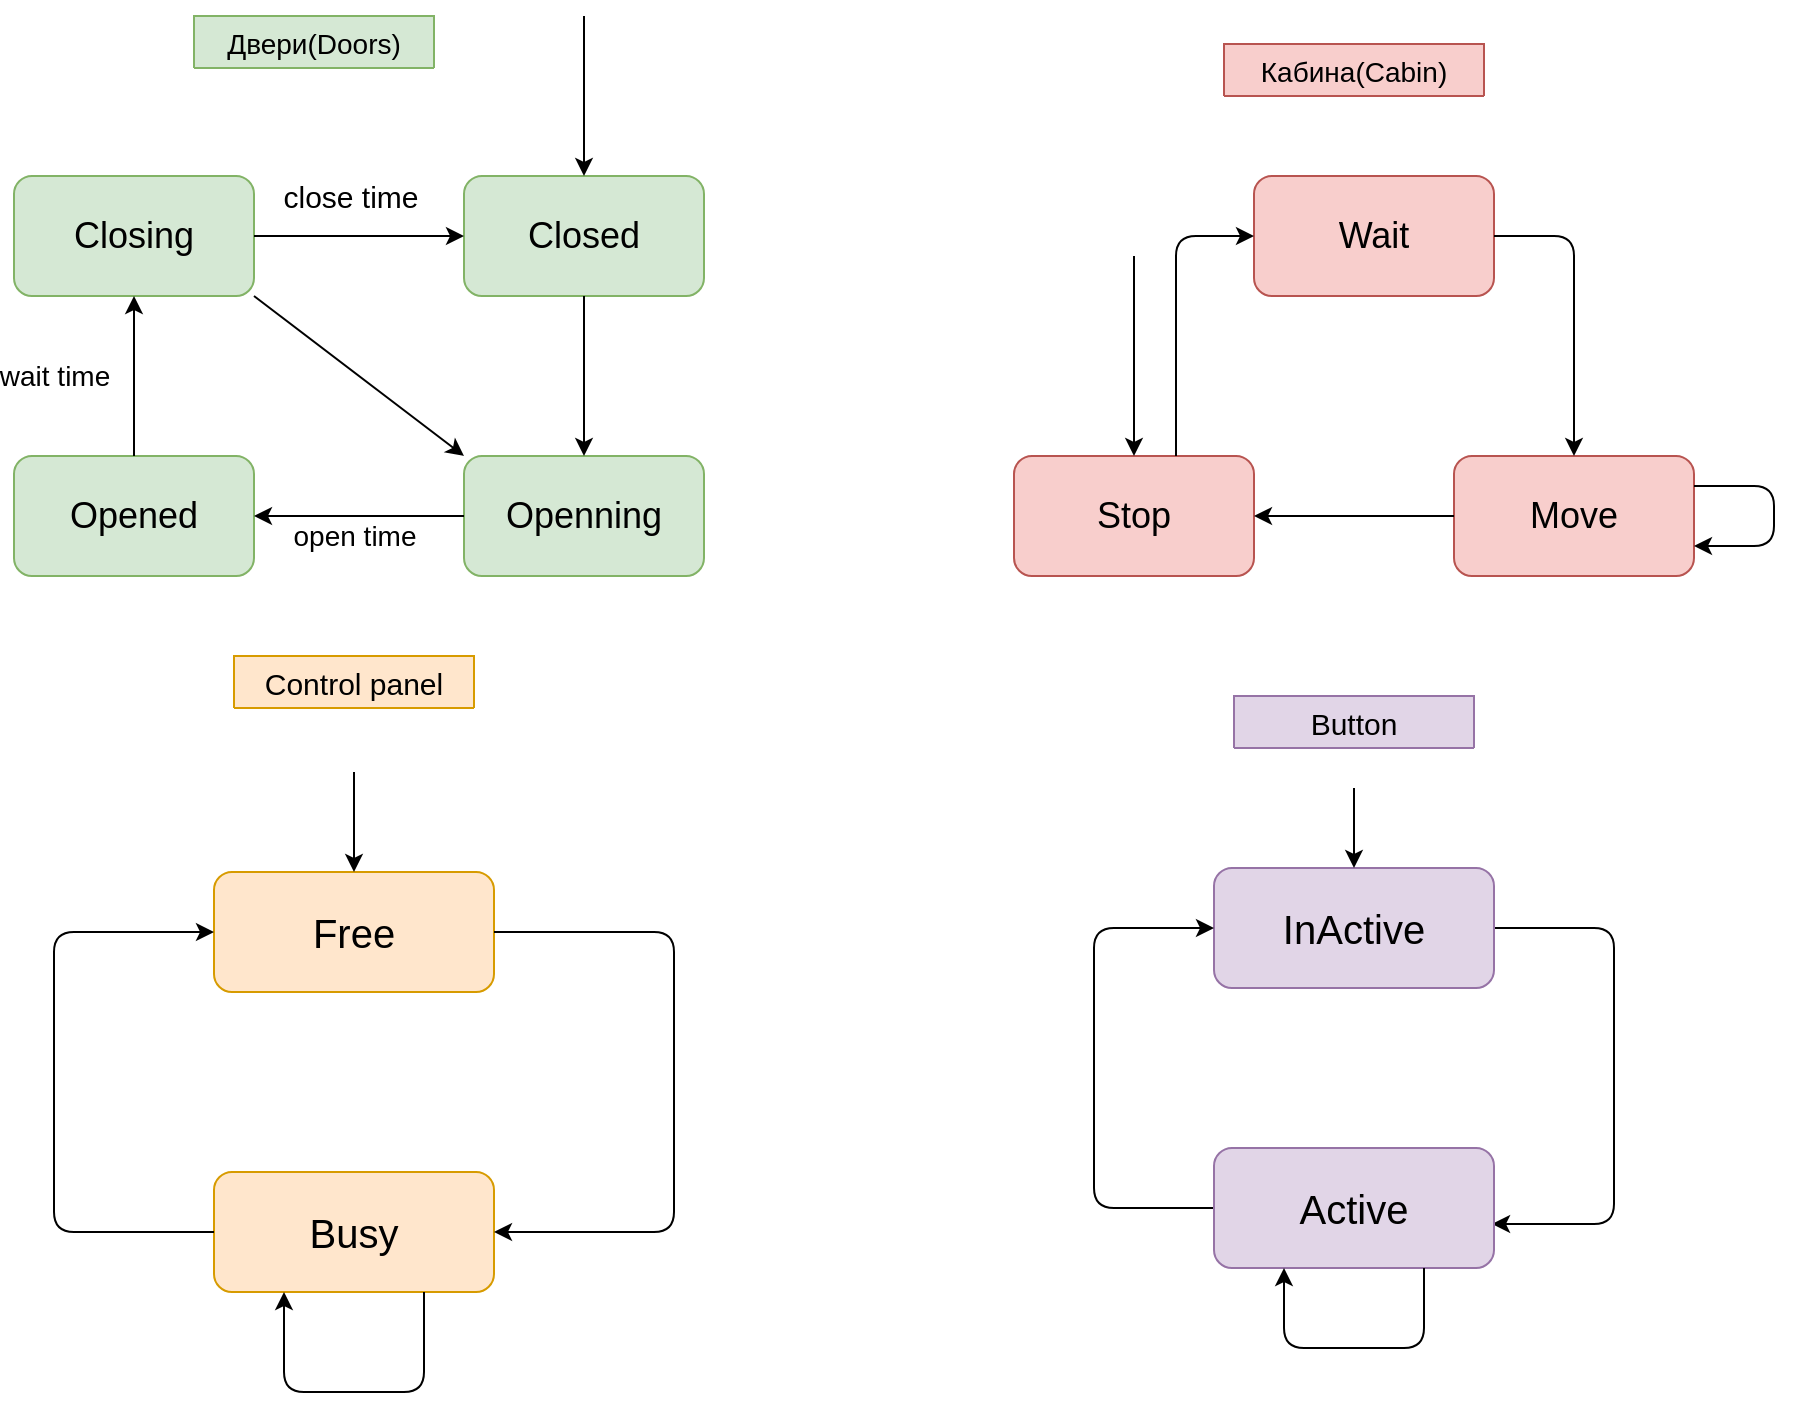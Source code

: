 <mxfile version="13.9.9" type="device"><diagram id="g1P8ECXmeYJlp5PYRfle" name="ДПС Лифт"><mxGraphModel dx="2172" dy="1612" grid="1" gridSize="10" guides="1" tooltips="1" connect="1" arrows="1" fold="1" page="1" pageScale="1" pageWidth="1169" pageHeight="827" math="0" shadow="0"><root><mxCell id="0"/><mxCell id="1" parent="0"/><mxCell id="fFH-WILhmZLv-18hNbCG-2" value="Двери(Doors)" style="swimlane;fontStyle=0;childLayout=stackLayout;horizontal=1;startSize=26;fillColor=#d5e8d4;horizontalStack=0;resizeParent=1;resizeParentMax=0;resizeLast=0;collapsible=1;marginBottom=0;strokeColor=#82b366;fontSize=14;" parent="1" vertex="1" collapsed="1"><mxGeometry x="260" y="60" width="120" height="26" as="geometry"><mxRectangle x="100" y="40" width="155" height="40" as="alternateBounds"/></mxGeometry></mxCell><mxCell id="fFH-WILhmZLv-18hNbCG-7" value="&lt;font style=&quot;font-size: 18px&quot;&gt;Closed&lt;/font&gt;" style="rounded=1;whiteSpace=wrap;html=1;fillColor=#d5e8d4;strokeColor=#82b366;" parent="1" vertex="1"><mxGeometry x="395" y="140" width="120" height="60" as="geometry"/></mxCell><mxCell id="fFH-WILhmZLv-18hNbCG-8" value="&lt;font style=&quot;font-size: 18px&quot;&gt;Openning&lt;/font&gt;" style="rounded=1;whiteSpace=wrap;html=1;fillColor=#d5e8d4;strokeColor=#82b366;" parent="1" vertex="1"><mxGeometry x="395" y="280" width="120" height="60" as="geometry"/></mxCell><mxCell id="fFH-WILhmZLv-18hNbCG-9" value="&lt;font style=&quot;font-size: 18px&quot;&gt;Opened&lt;/font&gt;" style="rounded=1;whiteSpace=wrap;html=1;fillColor=#d5e8d4;strokeColor=#82b366;" parent="1" vertex="1"><mxGeometry x="170" y="280" width="120" height="60" as="geometry"/></mxCell><mxCell id="fFH-WILhmZLv-18hNbCG-10" value="&lt;font style=&quot;font-size: 18px&quot;&gt;Closing&lt;/font&gt;" style="rounded=1;whiteSpace=wrap;html=1;fillColor=#d5e8d4;strokeColor=#82b366;" parent="1" vertex="1"><mxGeometry x="170" y="140" width="120" height="60" as="geometry"/></mxCell><mxCell id="fFH-WILhmZLv-18hNbCG-12" value="" style="endArrow=classic;html=1;entryX=0;entryY=0.5;entryDx=0;entryDy=0;exitX=1;exitY=0.5;exitDx=0;exitDy=0;" parent="1" source="fFH-WILhmZLv-18hNbCG-10" target="fFH-WILhmZLv-18hNbCG-7" edge="1"><mxGeometry width="50" height="50" relative="1" as="geometry"><mxPoint x="170" y="460" as="sourcePoint"/><mxPoint x="290" y="460" as="targetPoint"/></mxGeometry></mxCell><mxCell id="fFH-WILhmZLv-18hNbCG-36" value="close time" style="edgeLabel;html=1;align=center;verticalAlign=middle;resizable=0;points=[];fontSize=15;" parent="fFH-WILhmZLv-18hNbCG-12" vertex="1" connectable="0"><mxGeometry x="-0.257" y="3" relative="1" as="geometry"><mxPoint x="8.5" y="-17" as="offset"/></mxGeometry></mxCell><mxCell id="fFH-WILhmZLv-18hNbCG-13" value="" style="endArrow=classic;html=1;entryX=0.5;entryY=0;entryDx=0;entryDy=0;exitX=0.5;exitY=1;exitDx=0;exitDy=0;" parent="1" source="fFH-WILhmZLv-18hNbCG-7" target="fFH-WILhmZLv-18hNbCG-8" edge="1"><mxGeometry width="50" height="50" relative="1" as="geometry"><mxPoint x="300" y="180" as="sourcePoint"/><mxPoint x="405" y="180" as="targetPoint"/></mxGeometry></mxCell><mxCell id="fFH-WILhmZLv-18hNbCG-14" value="&lt;font style=&quot;font-size: 14px&quot;&gt;open time&lt;/font&gt;" style="endArrow=classic;html=1;entryX=1;entryY=0.5;entryDx=0;entryDy=0;exitX=0;exitY=0.5;exitDx=0;exitDy=0;" parent="1" source="fFH-WILhmZLv-18hNbCG-8" target="fFH-WILhmZLv-18hNbCG-9" edge="1"><mxGeometry x="0.048" y="10" width="50" height="50" relative="1" as="geometry"><mxPoint x="310" y="190" as="sourcePoint"/><mxPoint x="415" y="190" as="targetPoint"/><mxPoint as="offset"/></mxGeometry></mxCell><mxCell id="fFH-WILhmZLv-18hNbCG-15" value="" style="endArrow=classic;html=1;entryX=0.5;entryY=1;entryDx=0;entryDy=0;exitX=0.5;exitY=0;exitDx=0;exitDy=0;" parent="1" source="fFH-WILhmZLv-18hNbCG-9" target="fFH-WILhmZLv-18hNbCG-10" edge="1"><mxGeometry width="50" height="50" relative="1" as="geometry"><mxPoint x="320" y="200" as="sourcePoint"/><mxPoint x="425" y="200" as="targetPoint"/></mxGeometry></mxCell><mxCell id="gksjnd3Q6LJlqyOa1ADA-1" value="&lt;font style=&quot;font-size: 14px&quot;&gt;wait time&lt;/font&gt;" style="edgeLabel;html=1;align=center;verticalAlign=middle;resizable=0;points=[];" vertex="1" connectable="0" parent="fFH-WILhmZLv-18hNbCG-15"><mxGeometry x="-0.425" relative="1" as="geometry"><mxPoint x="-40" y="-17" as="offset"/></mxGeometry></mxCell><mxCell id="fFH-WILhmZLv-18hNbCG-16" value="" style="endArrow=classic;html=1;entryX=0;entryY=0;entryDx=0;entryDy=0;exitX=1;exitY=1;exitDx=0;exitDy=0;" parent="1" source="fFH-WILhmZLv-18hNbCG-10" target="fFH-WILhmZLv-18hNbCG-8" edge="1"><mxGeometry width="50" height="50" relative="1" as="geometry"><mxPoint x="330" y="210" as="sourcePoint"/><mxPoint x="435" y="210" as="targetPoint"/></mxGeometry></mxCell><mxCell id="fFH-WILhmZLv-18hNbCG-17" value="Кабина(Сabin)" style="swimlane;fontStyle=0;childLayout=stackLayout;horizontal=1;startSize=26;fillColor=#f8cecc;horizontalStack=0;resizeParent=1;resizeParentMax=0;resizeLast=0;collapsible=1;marginBottom=0;strokeColor=#b85450;fontSize=14;" parent="1" vertex="1" collapsed="1"><mxGeometry x="775" y="74" width="130" height="26" as="geometry"><mxRectangle x="630" y="40" width="155" height="40" as="alternateBounds"/></mxGeometry></mxCell><mxCell id="fFH-WILhmZLv-18hNbCG-19" value="" style="endArrow=classic;html=1;entryX=0.5;entryY=0;entryDx=0;entryDy=0;" parent="1" target="fFH-WILhmZLv-18hNbCG-7" edge="1"><mxGeometry width="50" height="50" relative="1" as="geometry"><mxPoint x="455" y="60" as="sourcePoint"/><mxPoint x="405" y="180" as="targetPoint"/></mxGeometry></mxCell><mxCell id="fFH-WILhmZLv-18hNbCG-20" value="Control panel" style="swimlane;fontStyle=0;childLayout=stackLayout;horizontal=1;startSize=26;fillColor=#ffe6cc;horizontalStack=0;resizeParent=1;resizeParentMax=0;resizeLast=0;collapsible=1;marginBottom=0;strokeColor=#d79b00;fontSize=15;" parent="1" vertex="1" collapsed="1"><mxGeometry x="280" y="380" width="120" height="26" as="geometry"><mxRectangle x="370" y="400" width="160" height="50" as="alternateBounds"/></mxGeometry></mxCell><mxCell id="fFH-WILhmZLv-18hNbCG-21" value="&lt;font style=&quot;font-size: 20px&quot;&gt;Free&lt;/font&gt;" style="rounded=1;whiteSpace=wrap;html=1;fontSize=15;fillColor=#ffe6cc;strokeColor=#d79b00;" parent="1" vertex="1"><mxGeometry x="270" y="488" width="140" height="60" as="geometry"/></mxCell><mxCell id="fFH-WILhmZLv-18hNbCG-22" value="&lt;font style=&quot;font-size: 20px&quot;&gt;Busy&lt;/font&gt;" style="rounded=1;whiteSpace=wrap;html=1;fontSize=15;fillColor=#ffe6cc;strokeColor=#d79b00;" parent="1" vertex="1"><mxGeometry x="270" y="638" width="140" height="60" as="geometry"/></mxCell><mxCell id="fFH-WILhmZLv-18hNbCG-23" value="" style="endArrow=classic;html=1;entryX=1;entryY=0.5;entryDx=0;entryDy=0;exitX=1;exitY=0.5;exitDx=0;exitDy=0;" parent="1" source="fFH-WILhmZLv-18hNbCG-21" target="fFH-WILhmZLv-18hNbCG-22" edge="1"><mxGeometry width="50" height="50" relative="1" as="geometry"><mxPoint x="195" y="148" as="sourcePoint"/><mxPoint x="195" y="228" as="targetPoint"/><Array as="points"><mxPoint x="500" y="518"/><mxPoint x="500" y="668"/></Array></mxGeometry></mxCell><mxCell id="fFH-WILhmZLv-18hNbCG-24" value="" style="endArrow=classic;html=1;entryX=0.5;entryY=0;entryDx=0;entryDy=0;" parent="1" target="fFH-WILhmZLv-18hNbCG-21" edge="1"><mxGeometry width="50" height="50" relative="1" as="geometry"><mxPoint x="340" y="438" as="sourcePoint"/><mxPoint x="520" y="498" as="targetPoint"/></mxGeometry></mxCell><mxCell id="fFH-WILhmZLv-18hNbCG-25" value="" style="endArrow=classic;html=1;entryX=0;entryY=0.5;entryDx=0;entryDy=0;exitX=0;exitY=0.5;exitDx=0;exitDy=0;" parent="1" source="fFH-WILhmZLv-18hNbCG-22" target="fFH-WILhmZLv-18hNbCG-21" edge="1"><mxGeometry width="50" height="50" relative="1" as="geometry"><mxPoint x="350" y="448" as="sourcePoint"/><mxPoint x="350" y="498" as="targetPoint"/><Array as="points"><mxPoint x="190" y="668"/><mxPoint x="190" y="518"/></Array></mxGeometry></mxCell><mxCell id="fFH-WILhmZLv-18hNbCG-26" value="" style="endArrow=classic;html=1;entryX=0.25;entryY=1;entryDx=0;entryDy=0;exitX=0.75;exitY=1;exitDx=0;exitDy=0;" parent="1" source="fFH-WILhmZLv-18hNbCG-22" target="fFH-WILhmZLv-18hNbCG-22" edge="1"><mxGeometry width="50" height="50" relative="1" as="geometry"><mxPoint x="420" y="528" as="sourcePoint"/><mxPoint x="420" y="678" as="targetPoint"/><Array as="points"><mxPoint x="375" y="748"/><mxPoint x="305" y="748"/></Array></mxGeometry></mxCell><mxCell id="fFH-WILhmZLv-18hNbCG-28" value="&lt;font style=&quot;font-size: 18px&quot;&gt;Move&lt;/font&gt;" style="rounded=1;whiteSpace=wrap;html=1;fillColor=#f8cecc;strokeColor=#b85450;" parent="1" vertex="1"><mxGeometry x="890" y="280" width="120" height="60" as="geometry"/></mxCell><mxCell id="fFH-WILhmZLv-18hNbCG-30" value="&lt;font style=&quot;font-size: 18px&quot;&gt;Stop&lt;/font&gt;" style="rounded=1;whiteSpace=wrap;html=1;fillColor=#f8cecc;strokeColor=#b85450;" parent="1" vertex="1"><mxGeometry x="670" y="280" width="120" height="60" as="geometry"/></mxCell><mxCell id="fFH-WILhmZLv-18hNbCG-31" value="" style="endArrow=classic;html=1;entryX=0.5;entryY=0;entryDx=0;entryDy=0;" parent="1" target="fFH-WILhmZLv-18hNbCG-30" edge="1"><mxGeometry width="50" height="50" relative="1" as="geometry"><mxPoint x="730" y="180" as="sourcePoint"/><mxPoint x="465" y="150" as="targetPoint"/><Array as="points"/></mxGeometry></mxCell><mxCell id="fFH-WILhmZLv-18hNbCG-33" value="" style="endArrow=classic;html=1;entryX=1;entryY=0.75;entryDx=0;entryDy=0;exitX=1;exitY=0.25;exitDx=0;exitDy=0;" parent="1" source="fFH-WILhmZLv-18hNbCG-28" target="fFH-WILhmZLv-18hNbCG-28" edge="1"><mxGeometry width="50" height="50" relative="1" as="geometry"><mxPoint x="740" y="70" as="sourcePoint"/><mxPoint x="740" y="150" as="targetPoint"/><Array as="points"><mxPoint x="1050" y="295"/><mxPoint x="1050" y="325"/></Array></mxGeometry></mxCell><mxCell id="fFH-WILhmZLv-18hNbCG-40" value="" style="endArrow=classic;html=1;entryX=1;entryY=0.5;entryDx=0;entryDy=0;exitX=0;exitY=0.5;exitDx=0;exitDy=0;" parent="1" source="fFH-WILhmZLv-18hNbCG-28" target="fFH-WILhmZLv-18hNbCG-30" edge="1"><mxGeometry width="50" height="50" relative="1" as="geometry"><mxPoint x="465" y="210" as="sourcePoint"/><mxPoint x="465" y="290" as="targetPoint"/></mxGeometry></mxCell><mxCell id="fFH-WILhmZLv-18hNbCG-41" value="&lt;font style=&quot;font-size: 18px&quot;&gt;Wait&lt;/font&gt;" style="rounded=1;whiteSpace=wrap;html=1;fillColor=#f8cecc;strokeColor=#b85450;" parent="1" vertex="1"><mxGeometry x="790" y="140" width="120" height="60" as="geometry"/></mxCell><mxCell id="fFH-WILhmZLv-18hNbCG-43" value="" style="endArrow=classic;html=1;entryX=0.5;entryY=0;entryDx=0;entryDy=0;exitX=1;exitY=0.5;exitDx=0;exitDy=0;" parent="1" source="fFH-WILhmZLv-18hNbCG-41" target="fFH-WILhmZLv-18hNbCG-28" edge="1"><mxGeometry width="50" height="50" relative="1" as="geometry"><mxPoint x="770" y="290" as="sourcePoint"/><mxPoint x="850" y="210" as="targetPoint"/><Array as="points"><mxPoint x="950" y="170"/></Array></mxGeometry></mxCell><mxCell id="fFH-WILhmZLv-18hNbCG-44" value="" style="endArrow=classic;html=1;entryX=0;entryY=0.5;entryDx=0;entryDy=0;exitX=0.675;exitY=0;exitDx=0;exitDy=0;exitPerimeter=0;" parent="1" source="fFH-WILhmZLv-18hNbCG-30" target="fFH-WILhmZLv-18hNbCG-41" edge="1"><mxGeometry width="50" height="50" relative="1" as="geometry"><mxPoint x="910" y="180" as="sourcePoint"/><mxPoint x="960" y="290" as="targetPoint"/><Array as="points"><mxPoint x="751" y="170"/></Array></mxGeometry></mxCell><mxCell id="uzzxncucHAkipY6x1GYe-1" value="Button" style="swimlane;fontStyle=0;childLayout=stackLayout;horizontal=1;startSize=26;fillColor=#e1d5e7;horizontalStack=0;resizeParent=1;resizeParentMax=0;resizeLast=0;collapsible=1;marginBottom=0;strokeColor=#9673a6;fontSize=15;" parent="1" vertex="1" collapsed="1"><mxGeometry x="780" y="400" width="120" height="26" as="geometry"><mxRectangle x="785" y="410" width="160" height="50" as="alternateBounds"/></mxGeometry></mxCell><mxCell id="uzzxncucHAkipY6x1GYe-4" style="edgeStyle=orthogonalEdgeStyle;rounded=1;orthogonalLoop=1;jettySize=auto;html=1;exitX=1;exitY=0.5;exitDx=0;exitDy=0;entryX=0.993;entryY=0.633;entryDx=0;entryDy=0;entryPerimeter=0;" parent="1" source="uzzxncucHAkipY6x1GYe-2" target="uzzxncucHAkipY6x1GYe-3" edge="1"><mxGeometry relative="1" as="geometry"><Array as="points"><mxPoint x="970" y="516"/><mxPoint x="970" y="664"/></Array></mxGeometry></mxCell><mxCell id="uzzxncucHAkipY6x1GYe-2" value="&lt;span style=&quot;font-size: 20px&quot;&gt;InActive&lt;/span&gt;" style="rounded=1;whiteSpace=wrap;html=1;fontSize=15;fillColor=#e1d5e7;strokeColor=#9673a6;" parent="1" vertex="1"><mxGeometry x="770" y="486" width="140" height="60" as="geometry"/></mxCell><mxCell id="uzzxncucHAkipY6x1GYe-5" style="edgeStyle=orthogonalEdgeStyle;rounded=1;orthogonalLoop=1;jettySize=auto;html=1;exitX=0;exitY=0.5;exitDx=0;exitDy=0;entryX=0;entryY=0.5;entryDx=0;entryDy=0;" parent="1" source="uzzxncucHAkipY6x1GYe-3" target="uzzxncucHAkipY6x1GYe-2" edge="1"><mxGeometry relative="1" as="geometry"><Array as="points"><mxPoint x="710" y="656"/><mxPoint x="710" y="516"/></Array></mxGeometry></mxCell><mxCell id="uzzxncucHAkipY6x1GYe-3" value="&lt;span style=&quot;font-size: 20px&quot;&gt;Active&lt;/span&gt;" style="rounded=1;whiteSpace=wrap;html=1;fontSize=15;fillColor=#e1d5e7;strokeColor=#9673a6;" parent="1" vertex="1"><mxGeometry x="770" y="626" width="140" height="60" as="geometry"/></mxCell><mxCell id="uzzxncucHAkipY6x1GYe-6" style="edgeStyle=orthogonalEdgeStyle;rounded=1;orthogonalLoop=1;jettySize=auto;html=1;exitX=0.75;exitY=1;exitDx=0;exitDy=0;entryX=0.25;entryY=1;entryDx=0;entryDy=0;" parent="1" source="uzzxncucHAkipY6x1GYe-3" target="uzzxncucHAkipY6x1GYe-3" edge="1"><mxGeometry relative="1" as="geometry"><Array as="points"><mxPoint x="875" y="726"/><mxPoint x="805" y="726"/></Array></mxGeometry></mxCell><mxCell id="rlBNnB9L79VF1O7UeGHS-1" value="" style="endArrow=classic;html=1;entryX=0.5;entryY=0;entryDx=0;entryDy=0;" parent="1" target="uzzxncucHAkipY6x1GYe-2" edge="1"><mxGeometry width="50" height="50" relative="1" as="geometry"><mxPoint x="840" y="446" as="sourcePoint"/><mxPoint x="400" y="526" as="targetPoint"/></mxGeometry></mxCell></root></mxGraphModel></diagram></mxfile>